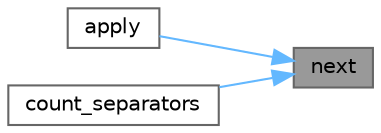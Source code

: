 digraph "next"
{
 // LATEX_PDF_SIZE
  bgcolor="transparent";
  edge [fontname=Helvetica,fontsize=10,labelfontname=Helvetica,labelfontsize=10];
  node [fontname=Helvetica,fontsize=10,shape=box,height=0.2,width=0.4];
  rankdir="RL";
  Node1 [id="Node000001",label="next",height=0.2,width=0.4,color="gray40", fillcolor="grey60", style="filled", fontcolor="black",tooltip=" "];
  Node1 -> Node2 [id="edge1_Node000001_Node000002",dir="back",color="steelblue1",style="solid",tooltip=" "];
  Node2 [id="Node000002",label="apply",height=0.2,width=0.4,color="grey40", fillcolor="white", style="filled",URL="$classdetail_1_1digit__grouping.html#a92811a082cdee6ced2b07a83084abf27",tooltip=" "];
  Node1 -> Node3 [id="edge2_Node000001_Node000003",dir="back",color="steelblue1",style="solid",tooltip=" "];
  Node3 [id="Node000003",label="count_separators",height=0.2,width=0.4,color="grey40", fillcolor="white", style="filled",URL="$classdetail_1_1digit__grouping.html#aaeafece7bb3d9abd5a984d442be73c6e",tooltip=" "];
}

